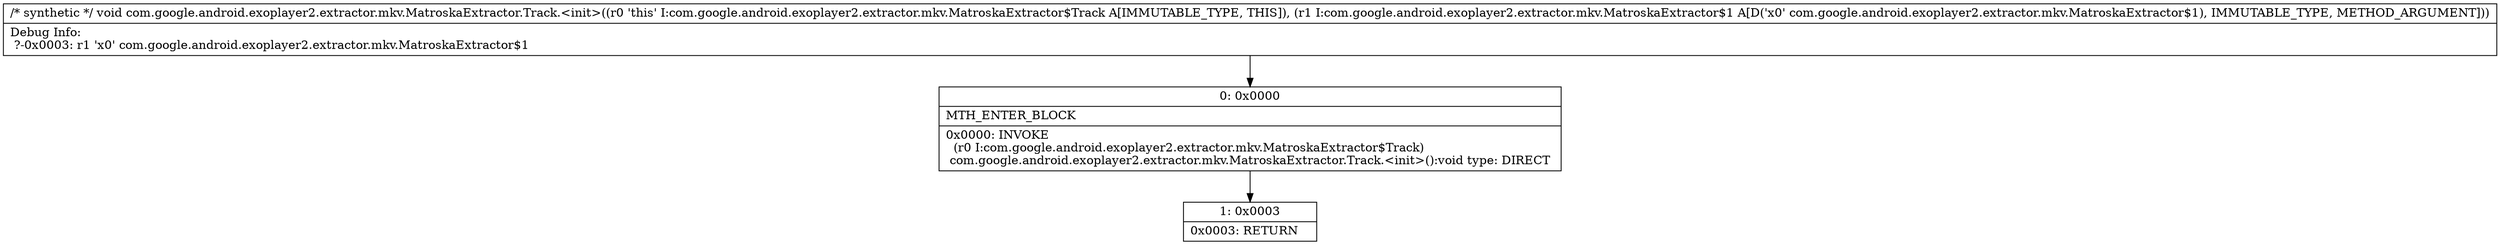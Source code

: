 digraph "CFG forcom.google.android.exoplayer2.extractor.mkv.MatroskaExtractor.Track.\<init\>(Lcom\/google\/android\/exoplayer2\/extractor\/mkv\/MatroskaExtractor$1;)V" {
Node_0 [shape=record,label="{0\:\ 0x0000|MTH_ENTER_BLOCK\l|0x0000: INVOKE  \l  (r0 I:com.google.android.exoplayer2.extractor.mkv.MatroskaExtractor$Track)\l com.google.android.exoplayer2.extractor.mkv.MatroskaExtractor.Track.\<init\>():void type: DIRECT \l}"];
Node_1 [shape=record,label="{1\:\ 0x0003|0x0003: RETURN   \l}"];
MethodNode[shape=record,label="{\/* synthetic *\/ void com.google.android.exoplayer2.extractor.mkv.MatroskaExtractor.Track.\<init\>((r0 'this' I:com.google.android.exoplayer2.extractor.mkv.MatroskaExtractor$Track A[IMMUTABLE_TYPE, THIS]), (r1 I:com.google.android.exoplayer2.extractor.mkv.MatroskaExtractor$1 A[D('x0' com.google.android.exoplayer2.extractor.mkv.MatroskaExtractor$1), IMMUTABLE_TYPE, METHOD_ARGUMENT]))  | Debug Info:\l  ?\-0x0003: r1 'x0' com.google.android.exoplayer2.extractor.mkv.MatroskaExtractor$1\l}"];
MethodNode -> Node_0;
Node_0 -> Node_1;
}

